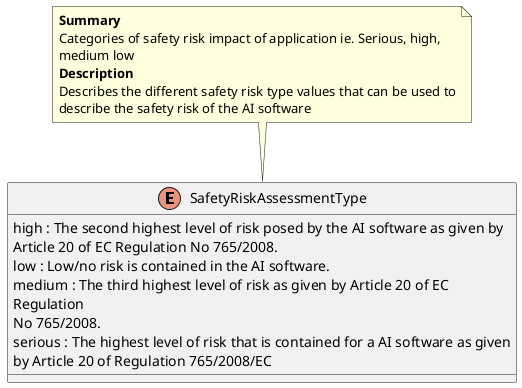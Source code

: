 @startuml
enum SafetyRiskAssessmentType {
    high : The second highest level of risk posed by the AI software as given by
Article 20 of EC Regulation No 765/2008.
    low : Low/no risk is contained in the AI software.
    medium : The third highest level of risk as given by Article 20 of EC
Regulation  
No 765/2008.
    serious : The highest level of risk that is contained for a AI software as given
by Article 20 of Regulation 765/2008/EC
}
note top of SafetyRiskAssessmentType
<b>Summary</b>
Categories of safety risk impact of application ie. Serious, high,
medium low
<b>Description</b>
Describes the different safety risk type values that can be used to
describe the safety risk of the AI software
end note
@enduml
